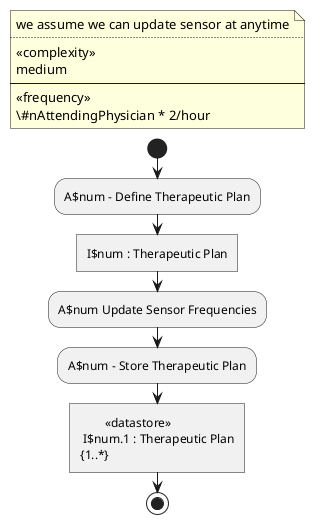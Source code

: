 @startuml define_therapeutic_plan

!$num = 1

floating note
we assume we can update sensor at anytime
....
<<complexity>>
medium
----
<<frequency>>
\#nAttendingPhysician * 2/hour
end note

start
:A$num - Define Therapeutic Plan; <<acceptEvent>>
:I$num : Therapeutic Plan; <<task>>
!$num = $num + 1

:A$num Update Sensor Frequencies;
!$num = $num + 1
:A$num - Store Therapeutic Plan;
:\t<<datastore>>\n I$num.1 : Therapeutic Plan\n{1..*}; <<task>>

stop

@enduml
